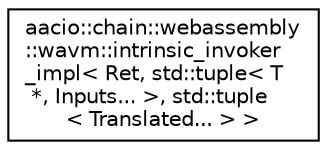 digraph "Graphical Class Hierarchy"
{
  edge [fontname="Helvetica",fontsize="10",labelfontname="Helvetica",labelfontsize="10"];
  node [fontname="Helvetica",fontsize="10",shape=record];
  rankdir="LR";
  Node0 [label="aacio::chain::webassembly\l::wavm::intrinsic_invoker\l_impl\< Ret, std::tuple\< T\l *, Inputs... \>, std::tuple\l\< Translated... \> \>",height=0.2,width=0.4,color="black", fillcolor="white", style="filled",URL="$structaacio_1_1chain_1_1webassembly_1_1wavm_1_1intrinsic__invoker__impl_3_01_ret_00_01std_1_1tup6fa21727e47f255dbc004fc122170fa0.html"];
}

